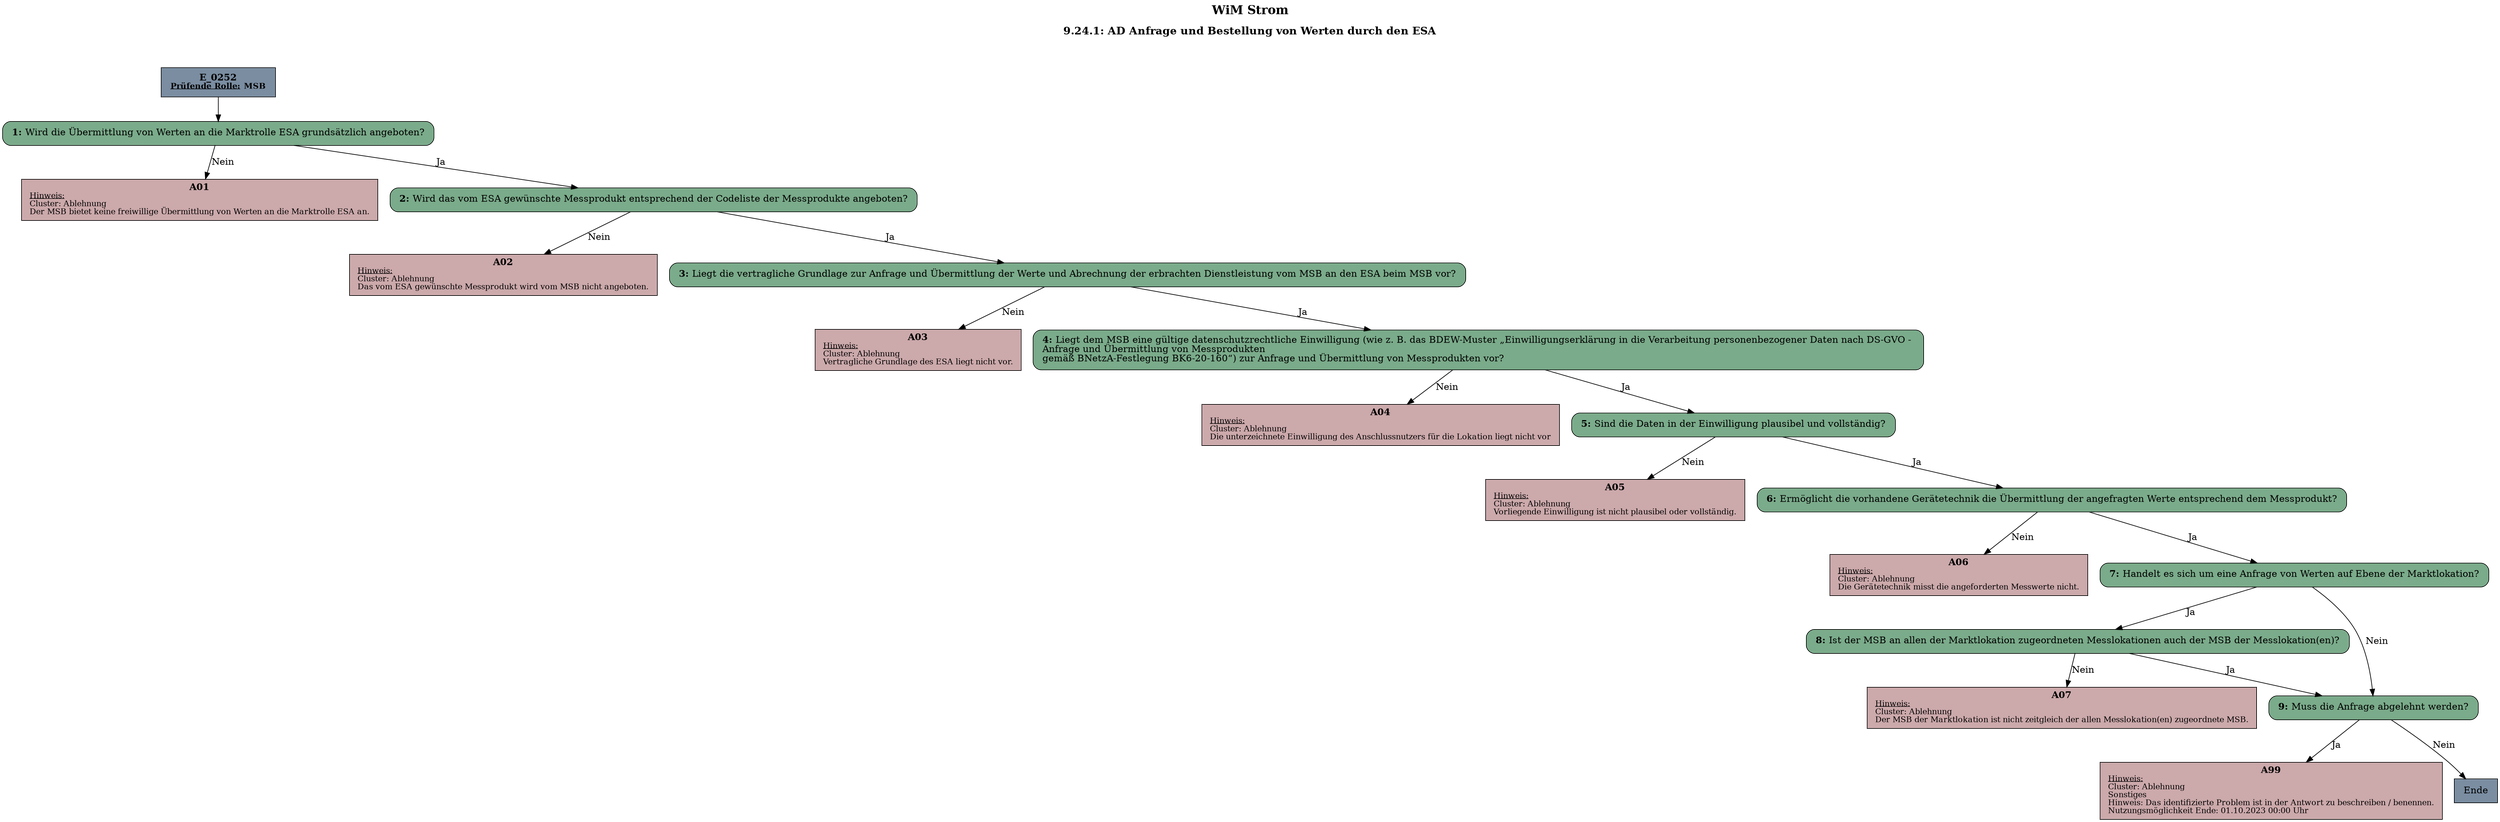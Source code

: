 digraph D {
    labelloc="t";
    label=<<B><FONT POINT-SIZE="18">WiM Strom</FONT></B><BR/><BR/><B><FONT POINT-SIZE="16">9.24.1: AD Anfrage und Bestellung von Werten durch den ESA</FONT></B><BR/><BR/><BR/><BR/>>;
    "Start" [margin="0.2,0.12", shape=box, style=filled, fillcolor="#7a8da1", label=<<B>E_0252</B><BR align="center"/><FONT point-size="12"><B><U>Prüfende Rolle:</U> MSB</B></FONT><BR align="center"/>>];
    "1" [margin="0.2,0.12", shape=box, style="filled,rounded", fillcolor="#7aab8a", label=<<B>1: </B>Wird die Übermittlung von Werten an die Marktrolle ESA grundsätzlich angeboten?<BR align="left"/>>];
    "A01" [margin="0.17,0.08", shape=box, style=filled, fillcolor="#cca9ab", label=<<B>A01</B><BR align="center"/><FONT point-size="12"><U>Hinweis:</U><BR align="left"/>Cluster: Ablehnung<BR align="left"/>Der MSB bietet keine freiwillige Übermittlung von Werten an die Marktrolle ESA an.<BR align="left"/></FONT>>];
    "2" [margin="0.2,0.12", shape=box, style="filled,rounded", fillcolor="#7aab8a", label=<<B>2: </B>Wird das vom ESA gewünschte Messprodukt entsprechend der Codeliste der Messprodukte angeboten?<BR align="left"/>>];
    "A02" [margin="0.17,0.08", shape=box, style=filled, fillcolor="#cca9ab", label=<<B>A02</B><BR align="center"/><FONT point-size="12"><U>Hinweis:</U><BR align="left"/>Cluster: Ablehnung<BR align="left"/>Das vom ESA gewünschte Messprodukt wird vom MSB nicht angeboten.<BR align="left"/></FONT>>];
    "3" [margin="0.2,0.12", shape=box, style="filled,rounded", fillcolor="#7aab8a", label=<<B>3: </B>Liegt die vertragliche Grundlage zur Anfrage und Übermittlung der Werte und Abrechnung der erbrachten Dienstleistung vom MSB an den ESA beim MSB vor?<BR align="left"/>>];
    "A03" [margin="0.17,0.08", shape=box, style=filled, fillcolor="#cca9ab", label=<<B>A03</B><BR align="center"/><FONT point-size="12"><U>Hinweis:</U><BR align="left"/>Cluster: Ablehnung<BR align="left"/>Vertragliche Grundlage des ESA liegt nicht vor.<BR align="left"/></FONT>>];
    "4" [margin="0.2,0.12", shape=box, style="filled,rounded", fillcolor="#7aab8a", label=<<B>4: </B>Liegt dem MSB eine gültige datenschutzrechtliche Einwilligung (wie z. B. das BDEW-Muster „Einwilligungserklärung in die Verarbeitung personenbezogener Daten nach DS-GVO - <BR align="left"/>Anfrage und Übermittlung von Messprodukten <BR align="left"/>gemäß BNetzA-Festlegung BK6-20-160“) zur Anfrage und Übermittlung von Messprodukten vor?<BR align="left"/>>];
    "A04" [margin="0.17,0.08", shape=box, style=filled, fillcolor="#cca9ab", label=<<B>A04</B><BR align="center"/><FONT point-size="12"><U>Hinweis:</U><BR align="left"/>Cluster: Ablehnung<BR align="left"/>Die unterzeichnete Einwilligung des Anschlussnutzers für die Lokation liegt nicht vor<BR align="left"/></FONT>>];
    "5" [margin="0.2,0.12", shape=box, style="filled,rounded", fillcolor="#7aab8a", label=<<B>5: </B>Sind die Daten in der Einwilligung plausibel und vollständig?<BR align="left"/>>];
    "A05" [margin="0.17,0.08", shape=box, style=filled, fillcolor="#cca9ab", label=<<B>A05</B><BR align="center"/><FONT point-size="12"><U>Hinweis:</U><BR align="left"/>Cluster: Ablehnung<BR align="left"/>Vorliegende Einwilligung ist nicht plausibel oder vollständig.<BR align="left"/></FONT>>];
    "6" [margin="0.2,0.12", shape=box, style="filled,rounded", fillcolor="#7aab8a", label=<<B>6: </B>Ermöglicht die vorhandene Gerätetechnik die Übermittlung der angefragten Werte entsprechend dem Messprodukt?<BR align="left"/>>];
    "A06" [margin="0.17,0.08", shape=box, style=filled, fillcolor="#cca9ab", label=<<B>A06</B><BR align="center"/><FONT point-size="12"><U>Hinweis:</U><BR align="left"/>Cluster: Ablehnung<BR align="left"/>Die Gerätetechnik misst die angeforderten Messwerte nicht.<BR align="left"/></FONT>>];
    "7" [margin="0.2,0.12", shape=box, style="filled,rounded", fillcolor="#7aab8a", label=<<B>7: </B>Handelt es sich um eine Anfrage von Werten auf Ebene der Marktlokation?<BR align="left"/>>];
    "8" [margin="0.2,0.12", shape=box, style="filled,rounded", fillcolor="#7aab8a", label=<<B>8: </B>Ist der MSB an allen der Marktlokation zugeordneten Messlokationen auch der MSB der Messlokation(en)?<BR align="left"/>>];
    "A07" [margin="0.17,0.08", shape=box, style=filled, fillcolor="#cca9ab", label=<<B>A07</B><BR align="center"/><FONT point-size="12"><U>Hinweis:</U><BR align="left"/>Cluster: Ablehnung<BR align="left"/>Der MSB der Marktlokation ist nicht zeitgleich der allen Messlokation(en) zugeordnete MSB.<BR align="left"/></FONT>>];
    "9" [margin="0.2,0.12", shape=box, style="filled,rounded", fillcolor="#7aab8a", label=<<B>9: </B>Muss die Anfrage abgelehnt werden?<BR align="left"/>>];
    "A99" [margin="0.17,0.08", shape=box, style=filled, fillcolor="#cca9ab", label=<<B>A99</B><BR align="center"/><FONT point-size="12"><U>Hinweis:</U><BR align="left"/>Cluster: Ablehnung<BR align="left"/>Sonstiges<BR align="left"/>Hinweis: Das identifizierte Problem ist in der Antwort zu beschreiben / benennen.<BR align="left"/>Nutzungsmöglichkeit Ende: 01.10.2023 00:00 Uhr<BR align="left"/></FONT>>];
    "Ende" [margin="0.2,0.12", shape=box, style=filled, fillcolor="#7a8da1", label="Ende"];

    "Start" -> "1";
    "1" -> "A01" [label="Nein"];
    "1" -> "2" [label="Ja"];
    "2" -> "A02" [label="Nein"];
    "2" -> "3" [label="Ja"];
    "3" -> "A03" [label="Nein"];
    "3" -> "4" [label="Ja"];
    "4" -> "A04" [label="Nein"];
    "4" -> "5" [label="Ja"];
    "5" -> "A05" [label="Nein"];
    "5" -> "6" [label="Ja"];
    "6" -> "A06" [label="Nein"];
    "6" -> "7" [label="Ja"];
    "7" -> "8" [label="Ja"];
    "7" -> "9" [label="Nein"];
    "8" -> "A07" [label="Nein"];
    "8" -> "9" [label="Ja"];
    "9" -> "A99" [label="Ja"];
    "9" -> "Ende" [label="Nein"];

    bgcolor="transparent";
}